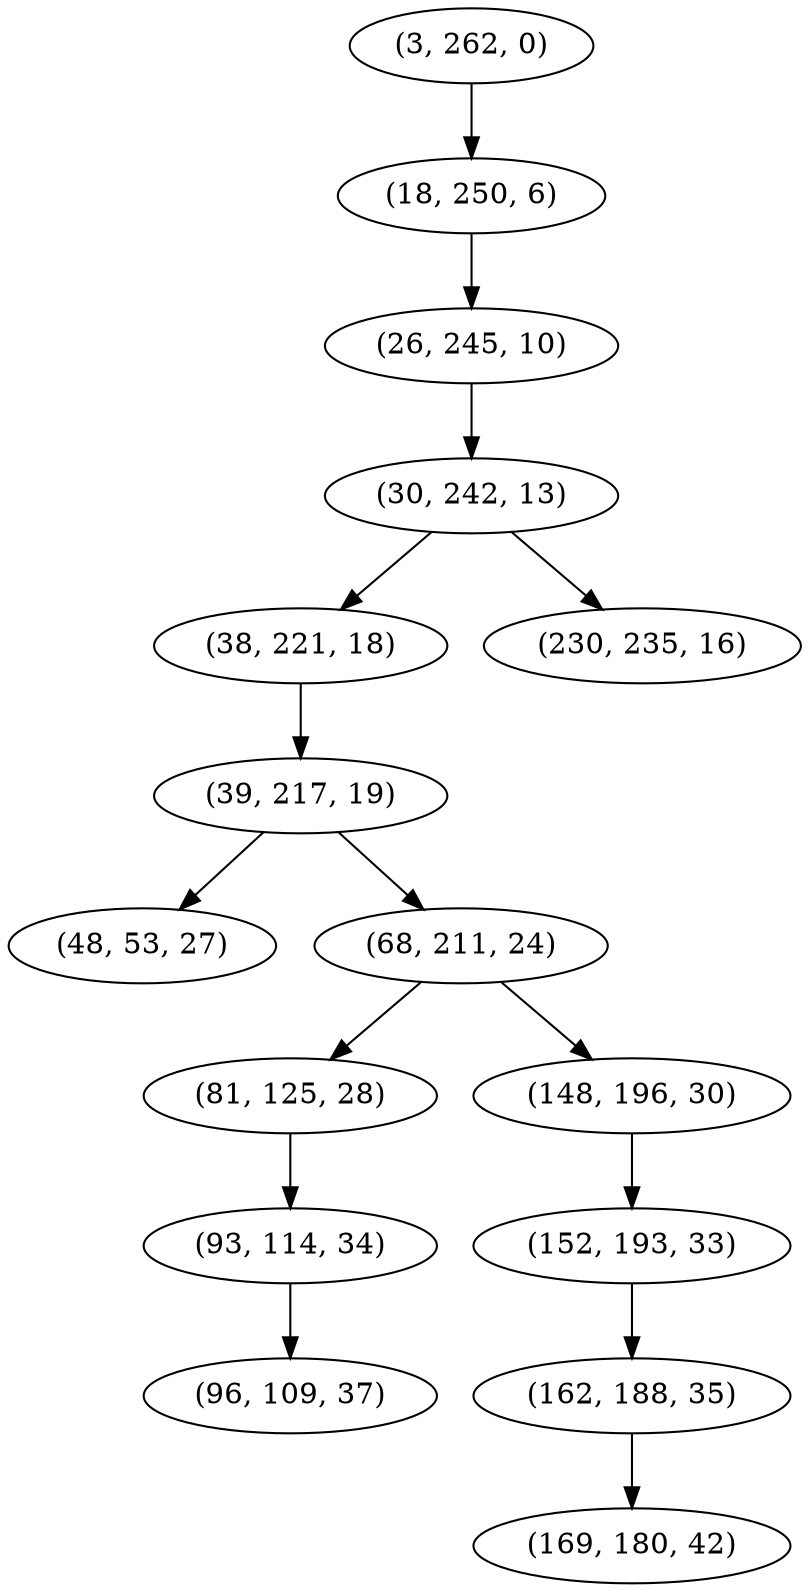 digraph tree {
    "(3, 262, 0)";
    "(18, 250, 6)";
    "(26, 245, 10)";
    "(30, 242, 13)";
    "(38, 221, 18)";
    "(39, 217, 19)";
    "(48, 53, 27)";
    "(68, 211, 24)";
    "(81, 125, 28)";
    "(93, 114, 34)";
    "(96, 109, 37)";
    "(148, 196, 30)";
    "(152, 193, 33)";
    "(162, 188, 35)";
    "(169, 180, 42)";
    "(230, 235, 16)";
    "(3, 262, 0)" -> "(18, 250, 6)";
    "(18, 250, 6)" -> "(26, 245, 10)";
    "(26, 245, 10)" -> "(30, 242, 13)";
    "(30, 242, 13)" -> "(38, 221, 18)";
    "(30, 242, 13)" -> "(230, 235, 16)";
    "(38, 221, 18)" -> "(39, 217, 19)";
    "(39, 217, 19)" -> "(48, 53, 27)";
    "(39, 217, 19)" -> "(68, 211, 24)";
    "(68, 211, 24)" -> "(81, 125, 28)";
    "(68, 211, 24)" -> "(148, 196, 30)";
    "(81, 125, 28)" -> "(93, 114, 34)";
    "(93, 114, 34)" -> "(96, 109, 37)";
    "(148, 196, 30)" -> "(152, 193, 33)";
    "(152, 193, 33)" -> "(162, 188, 35)";
    "(162, 188, 35)" -> "(169, 180, 42)";
}
